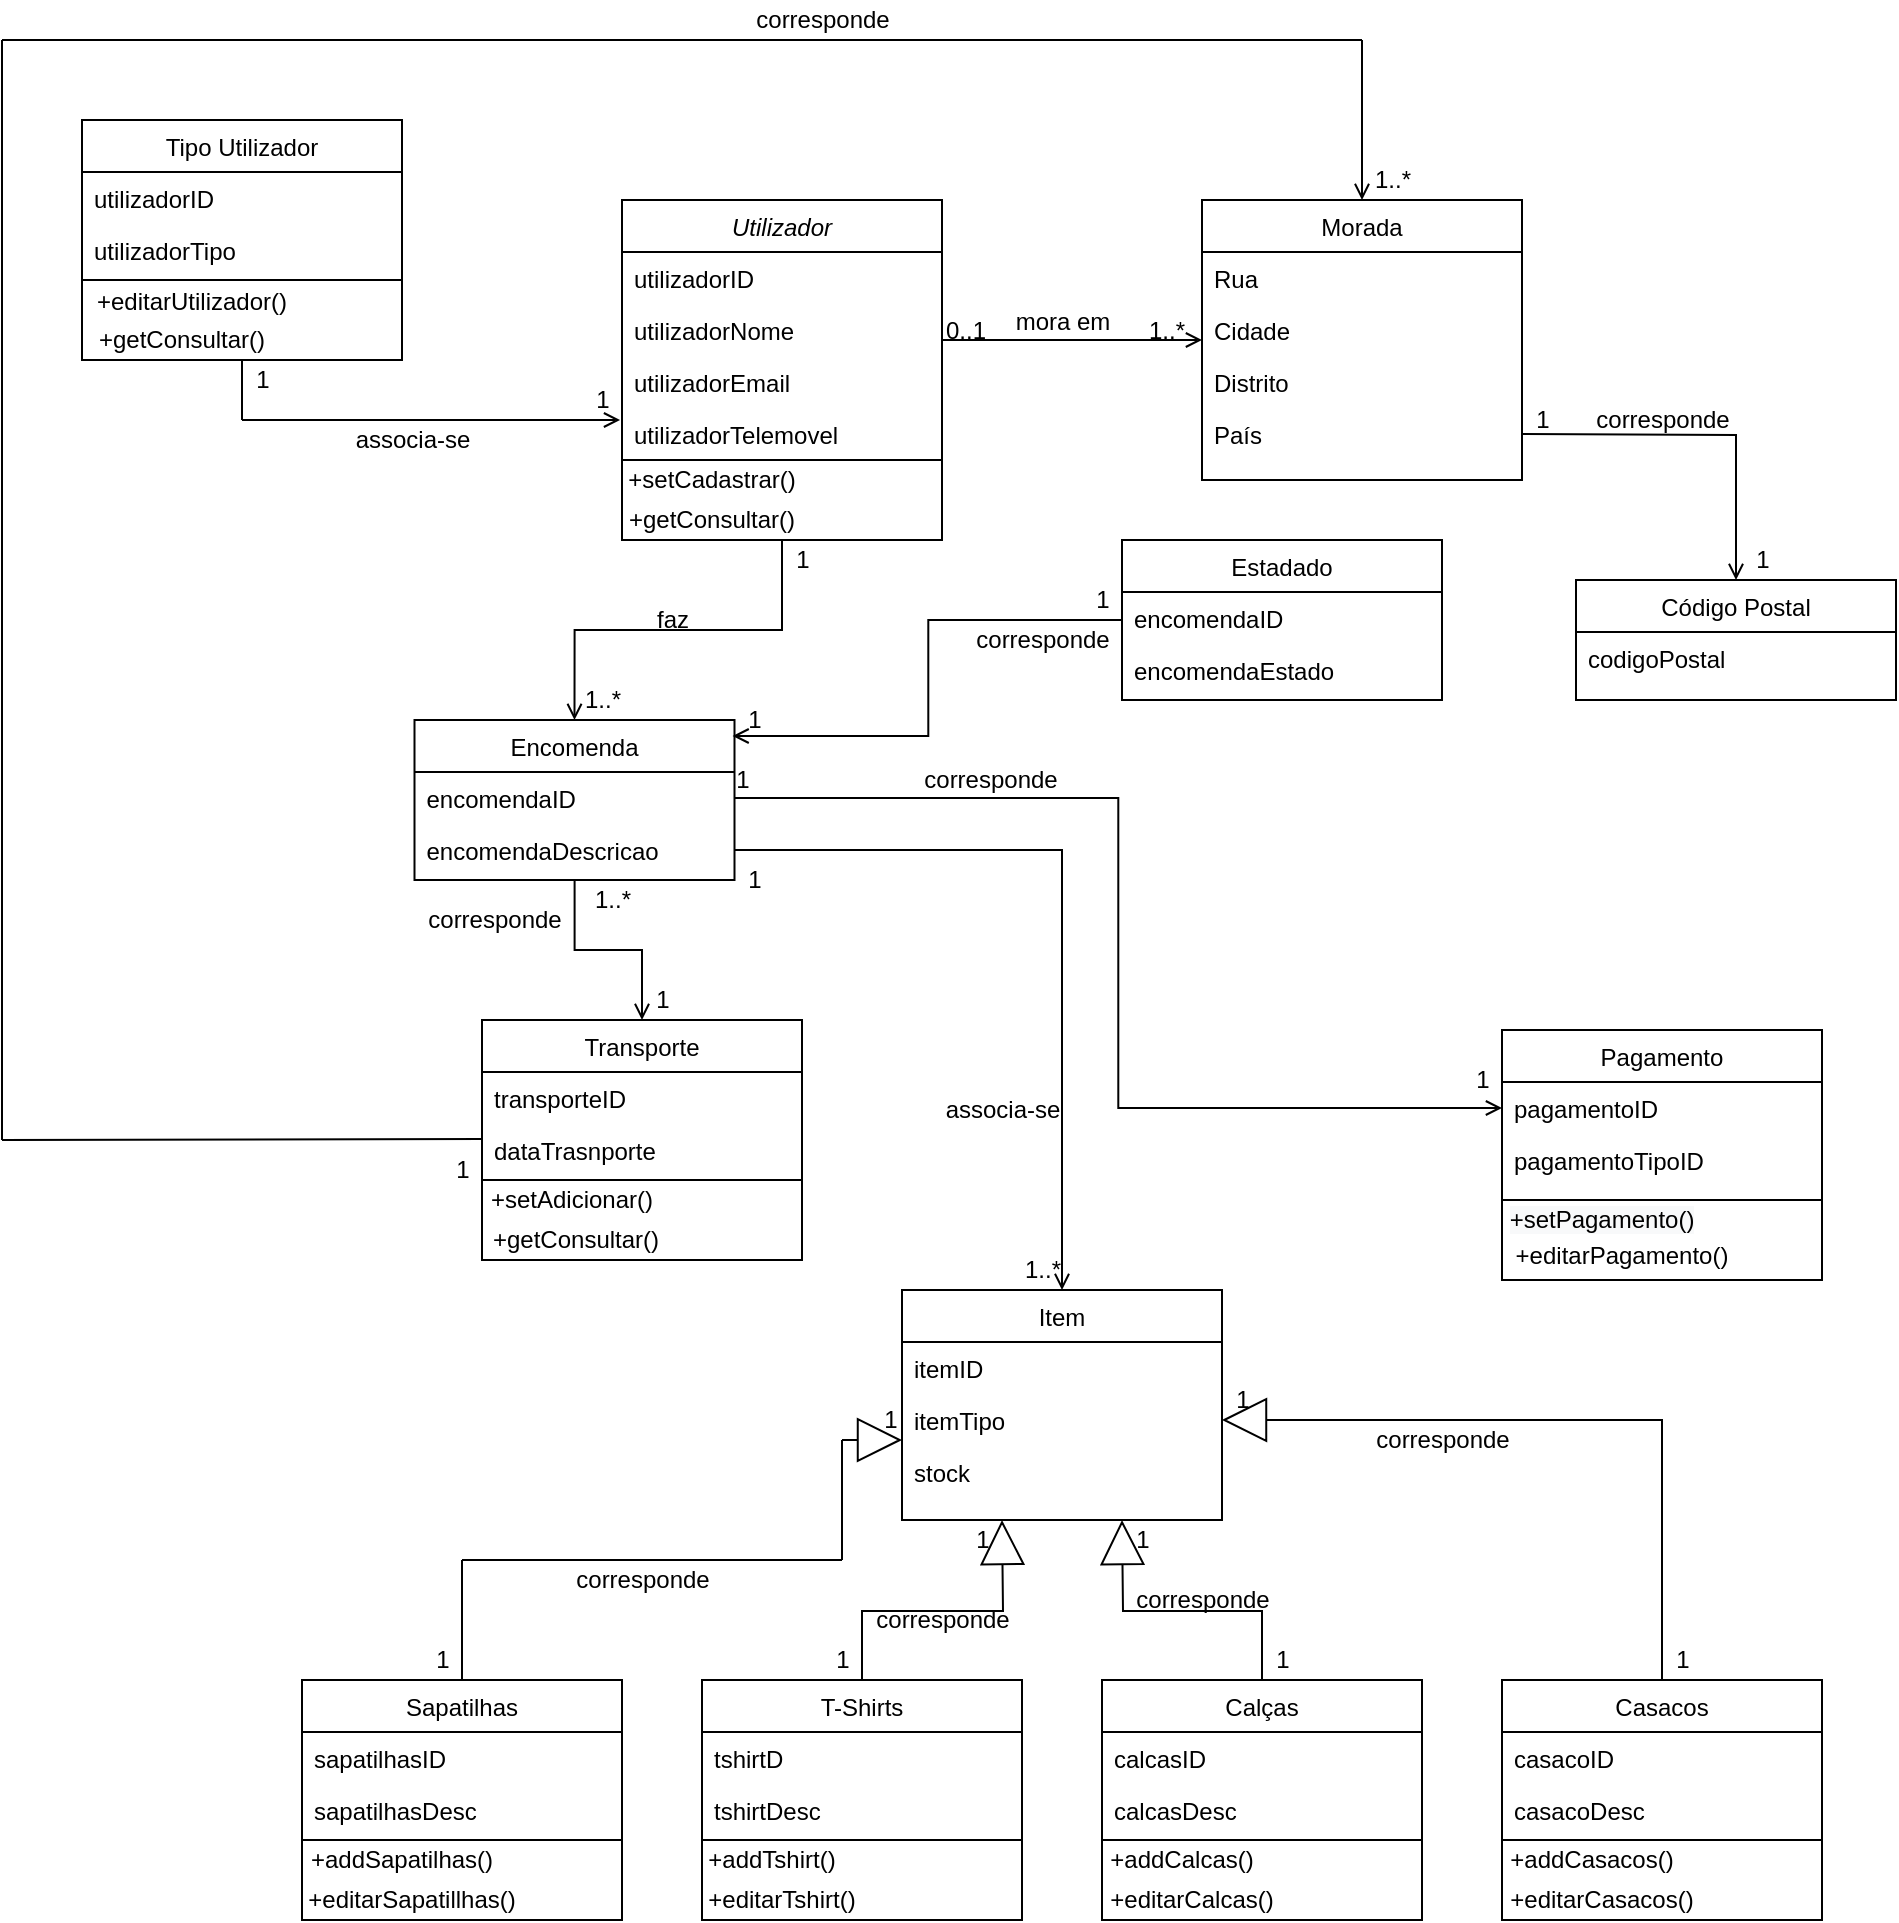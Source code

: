 <mxfile version="16.5.1" type="device"><diagram id="C5RBs43oDa-KdzZeNtuy" name="Diagrama de Classes"><mxGraphModel dx="2249" dy="857" grid="1" gridSize="10" guides="1" tooltips="1" connect="1" arrows="1" fold="1" page="1" pageScale="1" pageWidth="827" pageHeight="1169" background="#FFFFFF" math="0" shadow="0"><root><mxCell id="WIyWlLk6GJQsqaUBKTNV-0"/><mxCell id="WIyWlLk6GJQsqaUBKTNV-1" parent="WIyWlLk6GJQsqaUBKTNV-0"/><mxCell id="zkfFHV4jXpPFQw0GAbJ--0" value="Utilizador" style="swimlane;fontStyle=2;align=center;verticalAlign=top;childLayout=stackLayout;horizontal=1;startSize=26;horizontalStack=0;resizeParent=1;resizeLast=0;collapsible=1;marginBottom=0;rounded=0;shadow=0;strokeWidth=1;" parent="WIyWlLk6GJQsqaUBKTNV-1" vertex="1"><mxGeometry x="190" y="100" width="160" height="160" as="geometry"><mxRectangle x="230" y="140" width="160" height="26" as="alternateBounds"/></mxGeometry></mxCell><mxCell id="zkfFHV4jXpPFQw0GAbJ--1" value="utilizadorID" style="text;align=left;verticalAlign=top;spacingLeft=4;spacingRight=4;overflow=hidden;rotatable=0;points=[[0,0.5],[1,0.5]];portConstraint=eastwest;rounded=0;" parent="zkfFHV4jXpPFQw0GAbJ--0" vertex="1"><mxGeometry y="26" width="160" height="26" as="geometry"/></mxCell><mxCell id="zkfFHV4jXpPFQw0GAbJ--2" value="utilizadorNome" style="text;align=left;verticalAlign=top;spacingLeft=4;spacingRight=4;overflow=hidden;rotatable=0;points=[[0,0.5],[1,0.5]];portConstraint=eastwest;rounded=0;shadow=0;html=0;" parent="zkfFHV4jXpPFQw0GAbJ--0" vertex="1"><mxGeometry y="52" width="160" height="26" as="geometry"/></mxCell><mxCell id="zkfFHV4jXpPFQw0GAbJ--3" value="utilizadorEmail" style="text;align=left;verticalAlign=top;spacingLeft=4;spacingRight=4;overflow=hidden;rotatable=0;points=[[0,0.5],[1,0.5]];portConstraint=eastwest;rounded=0;shadow=0;html=0;" parent="zkfFHV4jXpPFQw0GAbJ--0" vertex="1"><mxGeometry y="78" width="160" height="26" as="geometry"/></mxCell><mxCell id="DZQXHYwMiY4qkbWcsFAT-1" value="utilizadorTelemovel&#10;" style="text;align=left;verticalAlign=top;spacingLeft=4;spacingRight=4;overflow=hidden;rotatable=0;points=[[0,0.5],[1,0.5]];portConstraint=eastwest;rounded=0;shadow=0;html=0;" parent="zkfFHV4jXpPFQw0GAbJ--0" vertex="1"><mxGeometry y="104" width="160" height="26" as="geometry"/></mxCell><mxCell id="8w2mkSV2vGNZ69Qy3Hka-55" value="Text" style="text;html=1;strokeColor=none;fillColor=none;align=center;verticalAlign=middle;whiteSpace=wrap;rounded=0;" parent="zkfFHV4jXpPFQw0GAbJ--0" vertex="1"><mxGeometry y="130" width="160" height="30" as="geometry"/></mxCell><mxCell id="nDKjNlIMFgEf4S0dtksn-11" style="edgeStyle=orthogonalEdgeStyle;rounded=0;orthogonalLoop=1;jettySize=auto;html=1;entryX=0.5;entryY=0;entryDx=0;entryDy=0;endArrow=open;endFill=0;" parent="WIyWlLk6GJQsqaUBKTNV-1" source="zkfFHV4jXpPFQw0GAbJ--6" target="DZQXHYwMiY4qkbWcsFAT-24" edge="1"><mxGeometry relative="1" as="geometry"/></mxCell><mxCell id="zkfFHV4jXpPFQw0GAbJ--6" value="Encomenda" style="swimlane;fontStyle=0;align=center;verticalAlign=top;childLayout=stackLayout;horizontal=1;startSize=26;horizontalStack=0;resizeParent=1;resizeLast=0;collapsible=1;marginBottom=0;rounded=0;shadow=0;strokeWidth=1;" parent="WIyWlLk6GJQsqaUBKTNV-1" vertex="1"><mxGeometry x="86.25" y="360" width="160" height="80" as="geometry"><mxRectangle x="130" y="380" width="160" height="26" as="alternateBounds"/></mxGeometry></mxCell><mxCell id="zkfFHV4jXpPFQw0GAbJ--7" value="encomendaID" style="text;align=left;verticalAlign=top;spacingLeft=4;spacingRight=4;overflow=hidden;rotatable=0;points=[[0,0.5],[1,0.5]];portConstraint=eastwest;rounded=0;" parent="zkfFHV4jXpPFQw0GAbJ--6" vertex="1"><mxGeometry y="26" width="160" height="26" as="geometry"/></mxCell><mxCell id="zkfFHV4jXpPFQw0GAbJ--8" value="encomendaDescricao&#10;" style="text;align=left;verticalAlign=top;spacingLeft=4;spacingRight=4;overflow=hidden;rotatable=0;points=[[0,0.5],[1,0.5]];portConstraint=eastwest;rounded=0;shadow=0;html=0;" parent="zkfFHV4jXpPFQw0GAbJ--6" vertex="1"><mxGeometry y="52" width="160" height="26" as="geometry"/></mxCell><mxCell id="zkfFHV4jXpPFQw0GAbJ--17" value="Morada" style="swimlane;fontStyle=0;align=center;verticalAlign=top;childLayout=stackLayout;horizontal=1;startSize=26;horizontalStack=0;resizeParent=1;resizeLast=0;collapsible=1;marginBottom=0;rounded=0;shadow=0;strokeWidth=1;" parent="WIyWlLk6GJQsqaUBKTNV-1" vertex="1"><mxGeometry x="480" y="100" width="160" height="140" as="geometry"><mxRectangle x="550" y="140" width="160" height="26" as="alternateBounds"/></mxGeometry></mxCell><mxCell id="zkfFHV4jXpPFQw0GAbJ--18" value="Rua" style="text;align=left;verticalAlign=top;spacingLeft=4;spacingRight=4;overflow=hidden;rotatable=0;points=[[0,0.5],[1,0.5]];portConstraint=eastwest;rounded=0;" parent="zkfFHV4jXpPFQw0GAbJ--17" vertex="1"><mxGeometry y="26" width="160" height="26" as="geometry"/></mxCell><mxCell id="zkfFHV4jXpPFQw0GAbJ--19" value="Cidade" style="text;align=left;verticalAlign=top;spacingLeft=4;spacingRight=4;overflow=hidden;rotatable=0;points=[[0,0.5],[1,0.5]];portConstraint=eastwest;rounded=0;shadow=0;html=0;" parent="zkfFHV4jXpPFQw0GAbJ--17" vertex="1"><mxGeometry y="52" width="160" height="26" as="geometry"/></mxCell><mxCell id="zkfFHV4jXpPFQw0GAbJ--20" value="Distrito" style="text;align=left;verticalAlign=top;spacingLeft=4;spacingRight=4;overflow=hidden;rotatable=0;points=[[0,0.5],[1,0.5]];portConstraint=eastwest;rounded=0;shadow=0;html=0;" parent="zkfFHV4jXpPFQw0GAbJ--17" vertex="1"><mxGeometry y="78" width="160" height="26" as="geometry"/></mxCell><mxCell id="zkfFHV4jXpPFQw0GAbJ--22" value="País" style="text;align=left;verticalAlign=top;spacingLeft=4;spacingRight=4;overflow=hidden;rotatable=0;points=[[0,0.5],[1,0.5]];portConstraint=eastwest;rounded=0;shadow=0;html=0;" parent="zkfFHV4jXpPFQw0GAbJ--17" vertex="1"><mxGeometry y="104" width="160" height="26" as="geometry"/></mxCell><mxCell id="zkfFHV4jXpPFQw0GAbJ--26" value="" style="endArrow=open;shadow=0;strokeWidth=1;rounded=0;endFill=0;edgeStyle=elbowEdgeStyle;elbow=vertical;" parent="WIyWlLk6GJQsqaUBKTNV-1" source="zkfFHV4jXpPFQw0GAbJ--0" target="zkfFHV4jXpPFQw0GAbJ--17" edge="1"><mxGeometry x="0.5" y="41" relative="1" as="geometry"><mxPoint x="380" y="192" as="sourcePoint"/><mxPoint x="540" y="192" as="targetPoint"/><mxPoint x="-40" y="32" as="offset"/></mxGeometry></mxCell><mxCell id="zkfFHV4jXpPFQw0GAbJ--27" value="0..1" style="resizable=0;align=left;verticalAlign=bottom;labelBackgroundColor=none;fontSize=12;rounded=0;" parent="zkfFHV4jXpPFQw0GAbJ--26" connectable="0" vertex="1"><mxGeometry x="-1" relative="1" as="geometry"><mxPoint y="4" as="offset"/></mxGeometry></mxCell><mxCell id="zkfFHV4jXpPFQw0GAbJ--28" value="1..*" style="resizable=0;align=right;verticalAlign=bottom;labelBackgroundColor=none;fontSize=12;rounded=0;" parent="zkfFHV4jXpPFQw0GAbJ--26" connectable="0" vertex="1"><mxGeometry x="1" relative="1" as="geometry"><mxPoint x="-7" y="4" as="offset"/></mxGeometry></mxCell><mxCell id="zkfFHV4jXpPFQw0GAbJ--29" value="mora em" style="text;html=1;resizable=0;points=[];;align=center;verticalAlign=middle;labelBackgroundColor=none;rounded=0;shadow=0;strokeWidth=1;fontSize=12;" parent="zkfFHV4jXpPFQw0GAbJ--26" vertex="1" connectable="0"><mxGeometry x="0.5" y="49" relative="1" as="geometry"><mxPoint x="-38" y="40" as="offset"/></mxGeometry></mxCell><mxCell id="DZQXHYwMiY4qkbWcsFAT-7" value="Pagamento" style="swimlane;fontStyle=0;align=center;verticalAlign=top;childLayout=stackLayout;horizontal=1;startSize=26;horizontalStack=0;resizeParent=1;resizeLast=0;collapsible=1;marginBottom=0;rounded=0;shadow=0;strokeWidth=1;" parent="WIyWlLk6GJQsqaUBKTNV-1" vertex="1"><mxGeometry x="630" y="515" width="160" height="85" as="geometry"><mxRectangle x="130" y="380" width="160" height="26" as="alternateBounds"/></mxGeometry></mxCell><mxCell id="DZQXHYwMiY4qkbWcsFAT-8" value="pagamentoID" style="text;align=left;verticalAlign=top;spacingLeft=4;spacingRight=4;overflow=hidden;rotatable=0;points=[[0,0.5],[1,0.5]];portConstraint=eastwest;rounded=0;" parent="DZQXHYwMiY4qkbWcsFAT-7" vertex="1"><mxGeometry y="26" width="160" height="26" as="geometry"/></mxCell><mxCell id="DZQXHYwMiY4qkbWcsFAT-9" value="pagamentoTipoID" style="text;align=left;verticalAlign=top;spacingLeft=4;spacingRight=4;overflow=hidden;rotatable=0;points=[[0,0.5],[1,0.5]];portConstraint=eastwest;rounded=0;shadow=0;html=0;" parent="DZQXHYwMiY4qkbWcsFAT-7" vertex="1"><mxGeometry y="52" width="160" height="26" as="geometry"/></mxCell><mxCell id="DZQXHYwMiY4qkbWcsFAT-11" style="edgeStyle=orthogonalEdgeStyle;rounded=0;orthogonalLoop=1;jettySize=auto;html=1;endArrow=open;endFill=0;" parent="WIyWlLk6GJQsqaUBKTNV-1" source="zkfFHV4jXpPFQw0GAbJ--7" target="DZQXHYwMiY4qkbWcsFAT-8" edge="1"><mxGeometry relative="1" as="geometry"/></mxCell><mxCell id="DZQXHYwMiY4qkbWcsFAT-14" value="1&lt;br&gt;" style="text;html=1;align=center;verticalAlign=middle;resizable=0;points=[];autosize=1;strokeColor=none;fillColor=none;rounded=0;" parent="WIyWlLk6GJQsqaUBKTNV-1" vertex="1"><mxGeometry x="610" y="530" width="20" height="20" as="geometry"/></mxCell><mxCell id="DZQXHYwMiY4qkbWcsFAT-15" value="1" style="text;html=1;align=center;verticalAlign=middle;resizable=0;points=[];autosize=1;strokeColor=none;fillColor=none;rounded=0;" parent="WIyWlLk6GJQsqaUBKTNV-1" vertex="1"><mxGeometry x="240" y="380" width="20" height="20" as="geometry"/></mxCell><mxCell id="DZQXHYwMiY4qkbWcsFAT-24" value="Transporte" style="swimlane;fontStyle=0;align=center;verticalAlign=top;childLayout=stackLayout;horizontal=1;startSize=26;horizontalStack=0;resizeParent=1;resizeLast=0;collapsible=1;marginBottom=0;rounded=0;shadow=0;strokeWidth=1;" parent="WIyWlLk6GJQsqaUBKTNV-1" vertex="1"><mxGeometry x="120" y="510" width="160" height="80" as="geometry"><mxRectangle x="550" y="140" width="160" height="26" as="alternateBounds"/></mxGeometry></mxCell><mxCell id="DZQXHYwMiY4qkbWcsFAT-25" value="transporteID" style="text;align=left;verticalAlign=top;spacingLeft=4;spacingRight=4;overflow=hidden;rotatable=0;points=[[0,0.5],[1,0.5]];portConstraint=eastwest;rounded=0;" parent="DZQXHYwMiY4qkbWcsFAT-24" vertex="1"><mxGeometry y="26" width="160" height="26" as="geometry"/></mxCell><mxCell id="DZQXHYwMiY4qkbWcsFAT-26" value="dataTrasnporte" style="text;align=left;verticalAlign=top;spacingLeft=4;spacingRight=4;overflow=hidden;rotatable=0;points=[[0,0.5],[1,0.5]];portConstraint=eastwest;rounded=0;shadow=0;html=0;" parent="DZQXHYwMiY4qkbWcsFAT-24" vertex="1"><mxGeometry y="52" width="160" height="26" as="geometry"/></mxCell><mxCell id="DZQXHYwMiY4qkbWcsFAT-35" value="corresponde" style="text;html=1;align=center;verticalAlign=middle;resizable=0;points=[];autosize=1;strokeColor=none;fillColor=none;rounded=0;" parent="WIyWlLk6GJQsqaUBKTNV-1" vertex="1"><mxGeometry x="86.25" y="450" width="80" height="20" as="geometry"/></mxCell><mxCell id="DZQXHYwMiY4qkbWcsFAT-36" value="1" style="text;html=1;align=center;verticalAlign=middle;resizable=0;points=[];autosize=1;strokeColor=none;fillColor=none;rounded=0;" parent="WIyWlLk6GJQsqaUBKTNV-1" vertex="1"><mxGeometry x="200" y="490" width="20" height="20" as="geometry"/></mxCell><mxCell id="DZQXHYwMiY4qkbWcsFAT-37" value="1..*" style="text;html=1;align=center;verticalAlign=middle;resizable=0;points=[];autosize=1;strokeColor=none;fillColor=none;rounded=0;" parent="WIyWlLk6GJQsqaUBKTNV-1" vertex="1"><mxGeometry x="170" y="440" width="30" height="20" as="geometry"/></mxCell><mxCell id="gXHsmhqwEmpMgFztixFF-0" value="Código Postal" style="swimlane;fontStyle=0;align=center;verticalAlign=top;childLayout=stackLayout;horizontal=1;startSize=26;horizontalStack=0;resizeParent=1;resizeLast=0;collapsible=1;marginBottom=0;rounded=0;shadow=0;strokeWidth=1;" parent="WIyWlLk6GJQsqaUBKTNV-1" vertex="1"><mxGeometry x="667" y="290" width="160" height="60" as="geometry"><mxRectangle x="550" y="140" width="160" height="26" as="alternateBounds"/></mxGeometry></mxCell><mxCell id="gXHsmhqwEmpMgFztixFF-1" value="codigoPostal" style="text;align=left;verticalAlign=top;spacingLeft=4;spacingRight=4;overflow=hidden;rotatable=0;points=[[0,0.5],[1,0.5]];portConstraint=eastwest;rounded=0;" parent="gXHsmhqwEmpMgFztixFF-0" vertex="1"><mxGeometry y="26" width="160" height="26" as="geometry"/></mxCell><mxCell id="gXHsmhqwEmpMgFztixFF-6" style="edgeStyle=orthogonalEdgeStyle;rounded=0;orthogonalLoop=1;jettySize=auto;html=1;entryX=0.5;entryY=0;entryDx=0;entryDy=0;endArrow=open;endFill=0;" parent="WIyWlLk6GJQsqaUBKTNV-1" target="gXHsmhqwEmpMgFztixFF-0" edge="1"><mxGeometry relative="1" as="geometry"><mxPoint x="640" y="217" as="sourcePoint"/></mxGeometry></mxCell><mxCell id="gXHsmhqwEmpMgFztixFF-7" value="1" style="text;html=1;align=center;verticalAlign=middle;resizable=0;points=[];autosize=1;strokeColor=none;fillColor=none;rounded=0;" parent="WIyWlLk6GJQsqaUBKTNV-1" vertex="1"><mxGeometry x="640" y="200" width="20" height="20" as="geometry"/></mxCell><mxCell id="gXHsmhqwEmpMgFztixFF-8" value="1" style="text;html=1;align=center;verticalAlign=middle;resizable=0;points=[];autosize=1;strokeColor=none;fillColor=none;rounded=0;" parent="WIyWlLk6GJQsqaUBKTNV-1" vertex="1"><mxGeometry x="750" y="270" width="20" height="20" as="geometry"/></mxCell><mxCell id="gXHsmhqwEmpMgFztixFF-9" value="corresponde" style="text;html=1;align=center;verticalAlign=middle;resizable=0;points=[];autosize=1;strokeColor=none;fillColor=none;rounded=0;" parent="WIyWlLk6GJQsqaUBKTNV-1" vertex="1"><mxGeometry x="670" y="200" width="80" height="20" as="geometry"/></mxCell><mxCell id="8w2mkSV2vGNZ69Qy3Hka-0" value="corresponde" style="text;html=1;align=center;verticalAlign=middle;resizable=0;points=[];autosize=1;strokeColor=none;fillColor=none;" parent="WIyWlLk6GJQsqaUBKTNV-1" vertex="1"><mxGeometry x="334" y="380" width="80" height="20" as="geometry"/></mxCell><mxCell id="8w2mkSV2vGNZ69Qy3Hka-2" value="" style="endArrow=none;html=1;rounded=0;" parent="WIyWlLk6GJQsqaUBKTNV-1" edge="1"><mxGeometry width="50" height="50" relative="1" as="geometry"><mxPoint x="560" y="70" as="sourcePoint"/><mxPoint x="560" y="20" as="targetPoint"/></mxGeometry></mxCell><mxCell id="8w2mkSV2vGNZ69Qy3Hka-3" value="" style="endArrow=none;html=1;rounded=0;" parent="WIyWlLk6GJQsqaUBKTNV-1" edge="1"><mxGeometry width="50" height="50" relative="1" as="geometry"><mxPoint x="-120" y="20" as="sourcePoint"/><mxPoint x="560" y="20" as="targetPoint"/></mxGeometry></mxCell><mxCell id="8w2mkSV2vGNZ69Qy3Hka-4" value="" style="endArrow=none;html=1;rounded=0;" parent="WIyWlLk6GJQsqaUBKTNV-1" edge="1"><mxGeometry width="50" height="50" relative="1" as="geometry"><mxPoint x="-120" y="570" as="sourcePoint"/><mxPoint x="-120" y="20" as="targetPoint"/></mxGeometry></mxCell><mxCell id="8w2mkSV2vGNZ69Qy3Hka-8" value="1" style="text;html=1;align=center;verticalAlign=middle;resizable=0;points=[];autosize=1;strokeColor=none;fillColor=none;" parent="WIyWlLk6GJQsqaUBKTNV-1" vertex="1"><mxGeometry x="100" y="575" width="20" height="20" as="geometry"/></mxCell><mxCell id="8w2mkSV2vGNZ69Qy3Hka-9" value="1..*" style="text;html=1;align=center;verticalAlign=middle;resizable=0;points=[];autosize=1;strokeColor=none;fillColor=none;" parent="WIyWlLk6GJQsqaUBKTNV-1" vertex="1"><mxGeometry x="560" y="80" width="30" height="20" as="geometry"/></mxCell><mxCell id="8w2mkSV2vGNZ69Qy3Hka-10" value="corresponde" style="text;html=1;align=center;verticalAlign=middle;resizable=0;points=[];autosize=1;strokeColor=none;fillColor=none;" parent="WIyWlLk6GJQsqaUBKTNV-1" vertex="1"><mxGeometry x="250" width="80" height="20" as="geometry"/></mxCell><mxCell id="8w2mkSV2vGNZ69Qy3Hka-11" value="Item" style="swimlane;fontStyle=0;align=center;verticalAlign=top;childLayout=stackLayout;horizontal=1;startSize=26;horizontalStack=0;resizeParent=1;resizeLast=0;collapsible=1;marginBottom=0;rounded=0;shadow=0;strokeWidth=1;" parent="WIyWlLk6GJQsqaUBKTNV-1" vertex="1"><mxGeometry x="330" y="645" width="160" height="115" as="geometry"><mxRectangle x="130" y="380" width="160" height="26" as="alternateBounds"/></mxGeometry></mxCell><mxCell id="8w2mkSV2vGNZ69Qy3Hka-12" value="itemID" style="text;align=left;verticalAlign=top;spacingLeft=4;spacingRight=4;overflow=hidden;rotatable=0;points=[[0,0.5],[1,0.5]];portConstraint=eastwest;rounded=0;" parent="8w2mkSV2vGNZ69Qy3Hka-11" vertex="1"><mxGeometry y="26" width="160" height="26" as="geometry"/></mxCell><mxCell id="8w2mkSV2vGNZ69Qy3Hka-13" value="itemTipo&#10;" style="text;align=left;verticalAlign=top;spacingLeft=4;spacingRight=4;overflow=hidden;rotatable=0;points=[[0,0.5],[1,0.5]];portConstraint=eastwest;rounded=0;shadow=0;html=0;" parent="8w2mkSV2vGNZ69Qy3Hka-11" vertex="1"><mxGeometry y="52" width="160" height="26" as="geometry"/></mxCell><mxCell id="aXJGdGSEpzdnbKkykg3j-31" value="stock" style="text;align=left;verticalAlign=top;spacingLeft=4;spacingRight=4;overflow=hidden;rotatable=0;points=[[0,0.5],[1,0.5]];portConstraint=eastwest;rounded=0;shadow=0;html=0;" vertex="1" parent="8w2mkSV2vGNZ69Qy3Hka-11"><mxGeometry y="78" width="160" height="26" as="geometry"/></mxCell><mxCell id="8w2mkSV2vGNZ69Qy3Hka-14" style="edgeStyle=orthogonalEdgeStyle;rounded=0;orthogonalLoop=1;jettySize=auto;html=1;endArrow=open;endFill=0;" parent="WIyWlLk6GJQsqaUBKTNV-1" source="zkfFHV4jXpPFQw0GAbJ--8" target="8w2mkSV2vGNZ69Qy3Hka-11" edge="1"><mxGeometry relative="1" as="geometry"/></mxCell><mxCell id="8w2mkSV2vGNZ69Qy3Hka-15" value="associa-se" style="text;html=1;align=center;verticalAlign=middle;resizable=0;points=[];autosize=1;strokeColor=none;fillColor=none;" parent="WIyWlLk6GJQsqaUBKTNV-1" vertex="1"><mxGeometry x="345" y="545" width="70" height="20" as="geometry"/></mxCell><mxCell id="8w2mkSV2vGNZ69Qy3Hka-16" value="1" style="text;html=1;align=center;verticalAlign=middle;resizable=0;points=[];autosize=1;strokeColor=none;fillColor=none;" parent="WIyWlLk6GJQsqaUBKTNV-1" vertex="1"><mxGeometry x="246.25" y="430" width="20" height="20" as="geometry"/></mxCell><mxCell id="8w2mkSV2vGNZ69Qy3Hka-17" value="1..*" style="text;html=1;align=center;verticalAlign=middle;resizable=0;points=[];autosize=1;strokeColor=none;fillColor=none;" parent="WIyWlLk6GJQsqaUBKTNV-1" vertex="1"><mxGeometry x="385" y="625" width="30" height="20" as="geometry"/></mxCell><mxCell id="8w2mkSV2vGNZ69Qy3Hka-18" value="Sapatilhas" style="swimlane;fontStyle=0;align=center;verticalAlign=top;childLayout=stackLayout;horizontal=1;startSize=26;horizontalStack=0;resizeParent=1;resizeLast=0;collapsible=1;marginBottom=0;rounded=0;shadow=0;strokeWidth=1;" parent="WIyWlLk6GJQsqaUBKTNV-1" vertex="1"><mxGeometry x="30" y="840" width="160" height="80" as="geometry"><mxRectangle x="130" y="380" width="160" height="26" as="alternateBounds"/></mxGeometry></mxCell><mxCell id="8w2mkSV2vGNZ69Qy3Hka-19" value="sapatilhasID" style="text;align=left;verticalAlign=top;spacingLeft=4;spacingRight=4;overflow=hidden;rotatable=0;points=[[0,0.5],[1,0.5]];portConstraint=eastwest;rounded=0;" parent="8w2mkSV2vGNZ69Qy3Hka-18" vertex="1"><mxGeometry y="26" width="160" height="26" as="geometry"/></mxCell><mxCell id="8w2mkSV2vGNZ69Qy3Hka-20" value="sapatilhasDesc" style="text;align=left;verticalAlign=top;spacingLeft=4;spacingRight=4;overflow=hidden;rotatable=0;points=[[0,0.5],[1,0.5]];portConstraint=eastwest;rounded=0;shadow=0;html=0;" parent="8w2mkSV2vGNZ69Qy3Hka-18" vertex="1"><mxGeometry y="52" width="160" height="26" as="geometry"/></mxCell><mxCell id="aXJGdGSEpzdnbKkykg3j-33" style="edgeStyle=orthogonalEdgeStyle;rounded=0;orthogonalLoop=1;jettySize=auto;html=1;endArrow=block;endFill=0;endSize=20;" edge="1" parent="WIyWlLk6GJQsqaUBKTNV-1" source="8w2mkSV2vGNZ69Qy3Hka-21"><mxGeometry relative="1" as="geometry"><mxPoint x="380" y="760" as="targetPoint"/></mxGeometry></mxCell><mxCell id="8w2mkSV2vGNZ69Qy3Hka-21" value="T-Shirts" style="swimlane;fontStyle=0;align=center;verticalAlign=top;childLayout=stackLayout;horizontal=1;startSize=26;horizontalStack=0;resizeParent=1;resizeLast=0;collapsible=1;marginBottom=0;rounded=0;shadow=0;strokeWidth=1;" parent="WIyWlLk6GJQsqaUBKTNV-1" vertex="1"><mxGeometry x="230" y="840" width="160" height="80" as="geometry"><mxRectangle x="130" y="380" width="160" height="26" as="alternateBounds"/></mxGeometry></mxCell><mxCell id="8w2mkSV2vGNZ69Qy3Hka-22" value="tshirtD" style="text;align=left;verticalAlign=top;spacingLeft=4;spacingRight=4;overflow=hidden;rotatable=0;points=[[0,0.5],[1,0.5]];portConstraint=eastwest;rounded=0;" parent="8w2mkSV2vGNZ69Qy3Hka-21" vertex="1"><mxGeometry y="26" width="160" height="26" as="geometry"/></mxCell><mxCell id="8w2mkSV2vGNZ69Qy3Hka-23" value="tshirtDesc" style="text;align=left;verticalAlign=top;spacingLeft=4;spacingRight=4;overflow=hidden;rotatable=0;points=[[0,0.5],[1,0.5]];portConstraint=eastwest;rounded=0;shadow=0;html=0;" parent="8w2mkSV2vGNZ69Qy3Hka-21" vertex="1"><mxGeometry y="52" width="160" height="26" as="geometry"/></mxCell><mxCell id="aXJGdGSEpzdnbKkykg3j-34" style="edgeStyle=orthogonalEdgeStyle;rounded=0;orthogonalLoop=1;jettySize=auto;html=1;endArrow=block;endFill=0;endSize=20;" edge="1" parent="WIyWlLk6GJQsqaUBKTNV-1" source="8w2mkSV2vGNZ69Qy3Hka-24"><mxGeometry relative="1" as="geometry"><mxPoint x="440" y="760" as="targetPoint"/></mxGeometry></mxCell><mxCell id="8w2mkSV2vGNZ69Qy3Hka-24" value="Calças" style="swimlane;fontStyle=0;align=center;verticalAlign=top;childLayout=stackLayout;horizontal=1;startSize=26;horizontalStack=0;resizeParent=1;resizeLast=0;collapsible=1;marginBottom=0;rounded=0;shadow=0;strokeWidth=1;" parent="WIyWlLk6GJQsqaUBKTNV-1" vertex="1"><mxGeometry x="430" y="840" width="160" height="80" as="geometry"><mxRectangle x="130" y="380" width="160" height="26" as="alternateBounds"/></mxGeometry></mxCell><mxCell id="8w2mkSV2vGNZ69Qy3Hka-25" value="calcasID" style="text;align=left;verticalAlign=top;spacingLeft=4;spacingRight=4;overflow=hidden;rotatable=0;points=[[0,0.5],[1,0.5]];portConstraint=eastwest;rounded=0;" parent="8w2mkSV2vGNZ69Qy3Hka-24" vertex="1"><mxGeometry y="26" width="160" height="26" as="geometry"/></mxCell><mxCell id="8w2mkSV2vGNZ69Qy3Hka-26" value="calcasDesc" style="text;align=left;verticalAlign=top;spacingLeft=4;spacingRight=4;overflow=hidden;rotatable=0;points=[[0,0.5],[1,0.5]];portConstraint=eastwest;rounded=0;shadow=0;html=0;" parent="8w2mkSV2vGNZ69Qy3Hka-24" vertex="1"><mxGeometry y="52" width="160" height="26" as="geometry"/></mxCell><mxCell id="aXJGdGSEpzdnbKkykg3j-35" style="edgeStyle=orthogonalEdgeStyle;rounded=0;orthogonalLoop=1;jettySize=auto;html=1;endArrow=block;endFill=0;endSize=20;" edge="1" parent="WIyWlLk6GJQsqaUBKTNV-1" source="8w2mkSV2vGNZ69Qy3Hka-28" target="8w2mkSV2vGNZ69Qy3Hka-13"><mxGeometry relative="1" as="geometry"/></mxCell><mxCell id="8w2mkSV2vGNZ69Qy3Hka-28" value="Casacos" style="swimlane;fontStyle=0;align=center;verticalAlign=top;childLayout=stackLayout;horizontal=1;startSize=26;horizontalStack=0;resizeParent=1;resizeLast=0;collapsible=1;marginBottom=0;rounded=0;shadow=0;strokeWidth=1;" parent="WIyWlLk6GJQsqaUBKTNV-1" vertex="1"><mxGeometry x="630" y="840" width="160" height="80" as="geometry"><mxRectangle x="130" y="380" width="160" height="26" as="alternateBounds"/></mxGeometry></mxCell><mxCell id="8w2mkSV2vGNZ69Qy3Hka-29" value="casacoID" style="text;align=left;verticalAlign=top;spacingLeft=4;spacingRight=4;overflow=hidden;rotatable=0;points=[[0,0.5],[1,0.5]];portConstraint=eastwest;rounded=0;" parent="8w2mkSV2vGNZ69Qy3Hka-28" vertex="1"><mxGeometry y="26" width="160" height="26" as="geometry"/></mxCell><mxCell id="8w2mkSV2vGNZ69Qy3Hka-30" value="casacoDesc" style="text;align=left;verticalAlign=top;spacingLeft=4;spacingRight=4;overflow=hidden;rotatable=0;points=[[0,0.5],[1,0.5]];portConstraint=eastwest;rounded=0;shadow=0;html=0;" parent="8w2mkSV2vGNZ69Qy3Hka-28" vertex="1"><mxGeometry y="52" width="160" height="26" as="geometry"/></mxCell><mxCell id="8w2mkSV2vGNZ69Qy3Hka-37" value="" style="endArrow=none;html=1;rounded=0;exitX=0.5;exitY=0;exitDx=0;exitDy=0;" parent="WIyWlLk6GJQsqaUBKTNV-1" source="8w2mkSV2vGNZ69Qy3Hka-18" edge="1"><mxGeometry width="50" height="50" relative="1" as="geometry"><mxPoint x="90" y="830" as="sourcePoint"/><mxPoint x="110" y="780" as="targetPoint"/></mxGeometry></mxCell><mxCell id="8w2mkSV2vGNZ69Qy3Hka-38" value="" style="endArrow=none;html=1;rounded=0;" parent="WIyWlLk6GJQsqaUBKTNV-1" edge="1"><mxGeometry width="50" height="50" relative="1" as="geometry"><mxPoint x="110" y="780" as="sourcePoint"/><mxPoint x="300" y="780" as="targetPoint"/></mxGeometry></mxCell><mxCell id="8w2mkSV2vGNZ69Qy3Hka-39" value="" style="endArrow=none;html=1;rounded=0;" parent="WIyWlLk6GJQsqaUBKTNV-1" edge="1"><mxGeometry width="50" height="50" relative="1" as="geometry"><mxPoint x="300" y="780" as="sourcePoint"/><mxPoint x="300" y="720" as="targetPoint"/></mxGeometry></mxCell><mxCell id="8w2mkSV2vGNZ69Qy3Hka-41" value="corresponde" style="text;html=1;align=center;verticalAlign=middle;resizable=0;points=[];autosize=1;strokeColor=none;fillColor=none;" parent="WIyWlLk6GJQsqaUBKTNV-1" vertex="1"><mxGeometry x="160" y="780" width="80" height="20" as="geometry"/></mxCell><mxCell id="8w2mkSV2vGNZ69Qy3Hka-43" value="corresponde" style="text;html=1;align=center;verticalAlign=middle;resizable=0;points=[];autosize=1;strokeColor=none;fillColor=none;" parent="WIyWlLk6GJQsqaUBKTNV-1" vertex="1"><mxGeometry x="310" y="800" width="80" height="20" as="geometry"/></mxCell><mxCell id="8w2mkSV2vGNZ69Qy3Hka-44" value="corresponde" style="text;html=1;align=center;verticalAlign=middle;resizable=0;points=[];autosize=1;strokeColor=none;fillColor=none;" parent="WIyWlLk6GJQsqaUBKTNV-1" vertex="1"><mxGeometry x="440" y="790" width="80" height="20" as="geometry"/></mxCell><mxCell id="8w2mkSV2vGNZ69Qy3Hka-45" value="corresponde" style="text;html=1;align=center;verticalAlign=middle;resizable=0;points=[];autosize=1;strokeColor=none;fillColor=none;" parent="WIyWlLk6GJQsqaUBKTNV-1" vertex="1"><mxGeometry x="560" y="710" width="80" height="20" as="geometry"/></mxCell><mxCell id="8w2mkSV2vGNZ69Qy3Hka-46" value="1" style="text;html=1;align=center;verticalAlign=middle;resizable=0;points=[];autosize=1;strokeColor=none;fillColor=none;" parent="WIyWlLk6GJQsqaUBKTNV-1" vertex="1"><mxGeometry x="490" y="690" width="20" height="20" as="geometry"/></mxCell><mxCell id="8w2mkSV2vGNZ69Qy3Hka-49" value="1" style="text;html=1;align=center;verticalAlign=middle;resizable=0;points=[];autosize=1;strokeColor=none;fillColor=none;" parent="WIyWlLk6GJQsqaUBKTNV-1" vertex="1"><mxGeometry x="710" y="820" width="20" height="20" as="geometry"/></mxCell><mxCell id="8w2mkSV2vGNZ69Qy3Hka-50" value="1" style="text;html=1;align=center;verticalAlign=middle;resizable=0;points=[];autosize=1;strokeColor=none;fillColor=none;" parent="WIyWlLk6GJQsqaUBKTNV-1" vertex="1"><mxGeometry x="510" y="820" width="20" height="20" as="geometry"/></mxCell><mxCell id="8w2mkSV2vGNZ69Qy3Hka-52" value="1" style="text;html=1;align=center;verticalAlign=middle;resizable=0;points=[];autosize=1;strokeColor=none;fillColor=none;" parent="WIyWlLk6GJQsqaUBKTNV-1" vertex="1"><mxGeometry x="90" y="820" width="20" height="20" as="geometry"/></mxCell><mxCell id="8w2mkSV2vGNZ69Qy3Hka-59" style="edgeStyle=orthogonalEdgeStyle;rounded=0;orthogonalLoop=1;jettySize=auto;html=1;entryX=0.5;entryY=0;entryDx=0;entryDy=0;endArrow=open;endFill=0;" parent="WIyWlLk6GJQsqaUBKTNV-1" source="8w2mkSV2vGNZ69Qy3Hka-54" target="zkfFHV4jXpPFQw0GAbJ--6" edge="1"><mxGeometry relative="1" as="geometry"/></mxCell><mxCell id="8w2mkSV2vGNZ69Qy3Hka-54" value="" style="rounded=0;whiteSpace=wrap;html=1;" parent="WIyWlLk6GJQsqaUBKTNV-1" vertex="1"><mxGeometry x="190" y="230" width="160" height="40" as="geometry"/></mxCell><mxCell id="8w2mkSV2vGNZ69Qy3Hka-56" value="+setCadastrar()" style="text;html=1;strokeColor=none;fillColor=none;align=center;verticalAlign=middle;whiteSpace=wrap;rounded=0;" parent="WIyWlLk6GJQsqaUBKTNV-1" vertex="1"><mxGeometry x="210" y="230" width="50" height="20" as="geometry"/></mxCell><mxCell id="8w2mkSV2vGNZ69Qy3Hka-57" value="+getConsultar()" style="text;html=1;strokeColor=none;fillColor=none;align=center;verticalAlign=middle;whiteSpace=wrap;rounded=0;" parent="WIyWlLk6GJQsqaUBKTNV-1" vertex="1"><mxGeometry x="210" y="250" width="50" height="20" as="geometry"/></mxCell><mxCell id="8w2mkSV2vGNZ69Qy3Hka-60" value="faz" style="text;html=1;align=center;verticalAlign=middle;resizable=0;points=[];autosize=1;strokeColor=none;fillColor=none;" parent="WIyWlLk6GJQsqaUBKTNV-1" vertex="1"><mxGeometry x="200" y="300" width="30" height="20" as="geometry"/></mxCell><mxCell id="8w2mkSV2vGNZ69Qy3Hka-61" value="1" style="text;html=1;align=center;verticalAlign=middle;resizable=0;points=[];autosize=1;strokeColor=none;fillColor=none;" parent="WIyWlLk6GJQsqaUBKTNV-1" vertex="1"><mxGeometry x="270" y="270" width="20" height="20" as="geometry"/></mxCell><mxCell id="8w2mkSV2vGNZ69Qy3Hka-62" value="1..*" style="text;html=1;align=center;verticalAlign=middle;resizable=0;points=[];autosize=1;strokeColor=none;fillColor=none;" parent="WIyWlLk6GJQsqaUBKTNV-1" vertex="1"><mxGeometry x="165" y="340" width="30" height="20" as="geometry"/></mxCell><mxCell id="8w2mkSV2vGNZ69Qy3Hka-74" value="" style="rounded=0;whiteSpace=wrap;html=1;" parent="WIyWlLk6GJQsqaUBKTNV-1" vertex="1"><mxGeometry x="30" y="920" width="160" height="40" as="geometry"/></mxCell><mxCell id="8w2mkSV2vGNZ69Qy3Hka-75" value="" style="rounded=0;whiteSpace=wrap;html=1;" parent="WIyWlLk6GJQsqaUBKTNV-1" vertex="1"><mxGeometry x="230" y="920" width="160" height="40" as="geometry"/></mxCell><mxCell id="8w2mkSV2vGNZ69Qy3Hka-76" value="" style="rounded=0;whiteSpace=wrap;html=1;" parent="WIyWlLk6GJQsqaUBKTNV-1" vertex="1"><mxGeometry x="430" y="920" width="160" height="40" as="geometry"/></mxCell><mxCell id="8w2mkSV2vGNZ69Qy3Hka-77" value="" style="rounded=0;whiteSpace=wrap;html=1;" parent="WIyWlLk6GJQsqaUBKTNV-1" vertex="1"><mxGeometry x="630" y="920" width="160" height="40" as="geometry"/></mxCell><mxCell id="8w2mkSV2vGNZ69Qy3Hka-79" value="+addSapatilhas()" style="text;html=1;strokeColor=none;fillColor=none;align=center;verticalAlign=middle;whiteSpace=wrap;rounded=0;" parent="WIyWlLk6GJQsqaUBKTNV-1" vertex="1"><mxGeometry x="50" y="920" width="60" height="20" as="geometry"/></mxCell><mxCell id="8w2mkSV2vGNZ69Qy3Hka-80" value="+editarSapatillhas()" style="text;html=1;strokeColor=none;fillColor=none;align=center;verticalAlign=middle;whiteSpace=wrap;rounded=0;" parent="WIyWlLk6GJQsqaUBKTNV-1" vertex="1"><mxGeometry x="50" y="940" width="70" height="20" as="geometry"/></mxCell><mxCell id="8w2mkSV2vGNZ69Qy3Hka-82" value="+addTshirt()" style="text;html=1;strokeColor=none;fillColor=none;align=center;verticalAlign=middle;whiteSpace=wrap;rounded=0;" parent="WIyWlLk6GJQsqaUBKTNV-1" vertex="1"><mxGeometry x="230" y="920" width="70" height="20" as="geometry"/></mxCell><mxCell id="8w2mkSV2vGNZ69Qy3Hka-83" value="+editarTshirt()" style="text;html=1;strokeColor=none;fillColor=none;align=center;verticalAlign=middle;whiteSpace=wrap;rounded=0;" parent="WIyWlLk6GJQsqaUBKTNV-1" vertex="1"><mxGeometry x="230" y="940" width="80" height="20" as="geometry"/></mxCell><mxCell id="8w2mkSV2vGNZ69Qy3Hka-84" value="+addCalcas()" style="text;html=1;strokeColor=none;fillColor=none;align=center;verticalAlign=middle;whiteSpace=wrap;rounded=0;" parent="WIyWlLk6GJQsqaUBKTNV-1" vertex="1"><mxGeometry x="440" y="920" width="60" height="20" as="geometry"/></mxCell><mxCell id="8w2mkSV2vGNZ69Qy3Hka-85" value="+editarCalcas()" style="text;html=1;strokeColor=none;fillColor=none;align=center;verticalAlign=middle;whiteSpace=wrap;rounded=0;" parent="WIyWlLk6GJQsqaUBKTNV-1" vertex="1"><mxGeometry x="440" y="940" width="70" height="20" as="geometry"/></mxCell><mxCell id="8w2mkSV2vGNZ69Qy3Hka-86" value="+addCasacos()" style="text;html=1;strokeColor=none;fillColor=none;align=center;verticalAlign=middle;whiteSpace=wrap;rounded=0;" parent="WIyWlLk6GJQsqaUBKTNV-1" vertex="1"><mxGeometry x="640" y="920" width="70" height="20" as="geometry"/></mxCell><mxCell id="8w2mkSV2vGNZ69Qy3Hka-87" value="+editarCasacos()" style="text;html=1;strokeColor=none;fillColor=none;align=center;verticalAlign=middle;whiteSpace=wrap;rounded=0;" parent="WIyWlLk6GJQsqaUBKTNV-1" vertex="1"><mxGeometry x="640" y="940" width="80" height="20" as="geometry"/></mxCell><mxCell id="8w2mkSV2vGNZ69Qy3Hka-88" value="" style="endArrow=none;html=1;rounded=0;entryX=0;entryY=0.5;entryDx=0;entryDy=0;" parent="WIyWlLk6GJQsqaUBKTNV-1" edge="1"><mxGeometry width="50" height="50" relative="1" as="geometry"><mxPoint x="-120" y="570" as="sourcePoint"/><mxPoint x="120" y="569.5" as="targetPoint"/></mxGeometry></mxCell><mxCell id="d719A1DL1NAst16i7OiR-0" value="" style="endArrow=open;html=1;rounded=0;endFill=0;" parent="WIyWlLk6GJQsqaUBKTNV-1" target="zkfFHV4jXpPFQw0GAbJ--17" edge="1"><mxGeometry width="50" height="50" relative="1" as="geometry"><mxPoint x="560" y="70" as="sourcePoint"/><mxPoint x="610" y="20" as="targetPoint"/></mxGeometry></mxCell><mxCell id="8w2mkSV2vGNZ69Qy3Hka-89" value="" style="rounded=0;whiteSpace=wrap;html=1;" parent="WIyWlLk6GJQsqaUBKTNV-1" vertex="1"><mxGeometry x="120" y="590" width="160" height="40" as="geometry"/></mxCell><mxCell id="d719A1DL1NAst16i7OiR-6" value="+setAdicionar()" style="text;html=1;strokeColor=none;fillColor=none;align=center;verticalAlign=middle;whiteSpace=wrap;rounded=0;" parent="WIyWlLk6GJQsqaUBKTNV-1" vertex="1"><mxGeometry x="130" y="585" width="70" height="30" as="geometry"/></mxCell><mxCell id="d719A1DL1NAst16i7OiR-7" value="+getConsultar()" style="text;html=1;strokeColor=none;fillColor=none;align=center;verticalAlign=middle;whiteSpace=wrap;rounded=0;" parent="WIyWlLk6GJQsqaUBKTNV-1" vertex="1"><mxGeometry x="132.5" y="610" width="67.5" height="20" as="geometry"/></mxCell><mxCell id="8w2mkSV2vGNZ69Qy3Hka-63" value="" style="rounded=0;whiteSpace=wrap;html=1;" parent="WIyWlLk6GJQsqaUBKTNV-1" vertex="1"><mxGeometry x="630" y="600" width="160" height="40" as="geometry"/></mxCell><mxCell id="aXJGdGSEpzdnbKkykg3j-6" value="&#10;&#10;&lt;span style=&quot;color: rgb(0, 0, 0); font-family: helvetica; font-size: 12px; font-style: normal; font-weight: 400; letter-spacing: normal; text-align: center; text-indent: 0px; text-transform: none; word-spacing: 0px; background-color: rgb(248, 249, 250); display: inline; float: none;&quot;&gt;+setPagamento()&lt;/span&gt;&#10;&#10;" style="text;html=1;strokeColor=none;fillColor=none;align=center;verticalAlign=middle;whiteSpace=wrap;rounded=0;" vertex="1" parent="WIyWlLk6GJQsqaUBKTNV-1"><mxGeometry x="650" y="595" width="60" height="30" as="geometry"/></mxCell><mxCell id="aXJGdGSEpzdnbKkykg3j-7" value="&amp;nbsp; +editarPagamento()" style="text;html=1;strokeColor=none;fillColor=none;align=center;verticalAlign=middle;whiteSpace=wrap;rounded=0;" vertex="1" parent="WIyWlLk6GJQsqaUBKTNV-1"><mxGeometry x="660" y="605" width="60" height="30" as="geometry"/></mxCell><mxCell id="aXJGdGSEpzdnbKkykg3j-11" style="edgeStyle=orthogonalEdgeStyle;rounded=0;orthogonalLoop=1;jettySize=auto;html=1;entryX=0.994;entryY=0.1;entryDx=0;entryDy=0;entryPerimeter=0;endArrow=open;endFill=0;" edge="1" parent="WIyWlLk6GJQsqaUBKTNV-1" source="aXJGdGSEpzdnbKkykg3j-8" target="zkfFHV4jXpPFQw0GAbJ--6"><mxGeometry relative="1" as="geometry"/></mxCell><mxCell id="aXJGdGSEpzdnbKkykg3j-8" value="Estadado" style="swimlane;fontStyle=0;align=center;verticalAlign=top;childLayout=stackLayout;horizontal=1;startSize=26;horizontalStack=0;resizeParent=1;resizeLast=0;collapsible=1;marginBottom=0;rounded=0;shadow=0;strokeWidth=1;" vertex="1" parent="WIyWlLk6GJQsqaUBKTNV-1"><mxGeometry x="440" y="270" width="160" height="80" as="geometry"><mxRectangle x="130" y="380" width="160" height="26" as="alternateBounds"/></mxGeometry></mxCell><mxCell id="aXJGdGSEpzdnbKkykg3j-9" value="encomendaID" style="text;align=left;verticalAlign=top;spacingLeft=4;spacingRight=4;overflow=hidden;rotatable=0;points=[[0,0.5],[1,0.5]];portConstraint=eastwest;rounded=0;" vertex="1" parent="aXJGdGSEpzdnbKkykg3j-8"><mxGeometry y="26" width="160" height="26" as="geometry"/></mxCell><mxCell id="aXJGdGSEpzdnbKkykg3j-10" value="encomendaEstado" style="text;align=left;verticalAlign=top;spacingLeft=4;spacingRight=4;overflow=hidden;rotatable=0;points=[[0,0.5],[1,0.5]];portConstraint=eastwest;rounded=0;shadow=0;html=0;" vertex="1" parent="aXJGdGSEpzdnbKkykg3j-8"><mxGeometry y="52" width="160" height="26" as="geometry"/></mxCell><mxCell id="aXJGdGSEpzdnbKkykg3j-12" value="1" style="text;html=1;align=center;verticalAlign=middle;resizable=0;points=[];autosize=1;strokeColor=none;fillColor=none;rounded=0;" vertex="1" parent="WIyWlLk6GJQsqaUBKTNV-1"><mxGeometry x="246.25" y="350" width="20" height="20" as="geometry"/></mxCell><mxCell id="aXJGdGSEpzdnbKkykg3j-13" value="1" style="text;html=1;align=center;verticalAlign=middle;resizable=0;points=[];autosize=1;strokeColor=none;fillColor=none;rounded=0;" vertex="1" parent="WIyWlLk6GJQsqaUBKTNV-1"><mxGeometry x="420" y="290" width="20" height="20" as="geometry"/></mxCell><mxCell id="aXJGdGSEpzdnbKkykg3j-14" value="corresponde" style="text;html=1;align=center;verticalAlign=middle;resizable=0;points=[];autosize=1;strokeColor=none;fillColor=none;" vertex="1" parent="WIyWlLk6GJQsqaUBKTNV-1"><mxGeometry x="360" y="310" width="80" height="20" as="geometry"/></mxCell><mxCell id="aXJGdGSEpzdnbKkykg3j-16" value="Tipo Utilizador" style="swimlane;fontStyle=0;align=center;verticalAlign=top;childLayout=stackLayout;horizontal=1;startSize=26;horizontalStack=0;resizeParent=1;resizeLast=0;collapsible=1;marginBottom=0;rounded=0;shadow=0;strokeWidth=1;" vertex="1" parent="WIyWlLk6GJQsqaUBKTNV-1"><mxGeometry x="-80" y="60" width="160" height="80" as="geometry"><mxRectangle x="130" y="380" width="160" height="26" as="alternateBounds"/></mxGeometry></mxCell><mxCell id="aXJGdGSEpzdnbKkykg3j-17" value="utilizadorID" style="text;align=left;verticalAlign=top;spacingLeft=4;spacingRight=4;overflow=hidden;rotatable=0;points=[[0,0.5],[1,0.5]];portConstraint=eastwest;rounded=0;" vertex="1" parent="aXJGdGSEpzdnbKkykg3j-16"><mxGeometry y="26" width="160" height="26" as="geometry"/></mxCell><mxCell id="aXJGdGSEpzdnbKkykg3j-18" value="utilizadorTipo" style="text;align=left;verticalAlign=top;spacingLeft=4;spacingRight=4;overflow=hidden;rotatable=0;points=[[0,0.5],[1,0.5]];portConstraint=eastwest;rounded=0;shadow=0;html=0;" vertex="1" parent="aXJGdGSEpzdnbKkykg3j-16"><mxGeometry y="52" width="160" height="26" as="geometry"/></mxCell><mxCell id="aXJGdGSEpzdnbKkykg3j-19" value="" style="rounded=0;whiteSpace=wrap;html=1;" vertex="1" parent="WIyWlLk6GJQsqaUBKTNV-1"><mxGeometry x="-80" y="140" width="160" height="40" as="geometry"/></mxCell><mxCell id="aXJGdGSEpzdnbKkykg3j-20" value="+editarUtilizador()" style="text;html=1;strokeColor=none;fillColor=none;align=center;verticalAlign=middle;whiteSpace=wrap;rounded=0;" vertex="1" parent="WIyWlLk6GJQsqaUBKTNV-1"><mxGeometry x="-60" y="140" width="70" height="22" as="geometry"/></mxCell><mxCell id="aXJGdGSEpzdnbKkykg3j-21" value="+getConsultar()" style="text;html=1;strokeColor=none;fillColor=none;align=center;verticalAlign=middle;whiteSpace=wrap;rounded=0;" vertex="1" parent="WIyWlLk6GJQsqaUBKTNV-1"><mxGeometry x="-70" y="155" width="80" height="30" as="geometry"/></mxCell><mxCell id="aXJGdGSEpzdnbKkykg3j-22" value="" style="endArrow=none;html=1;rounded=0;entryX=0.5;entryY=1;entryDx=0;entryDy=0;" edge="1" parent="WIyWlLk6GJQsqaUBKTNV-1" target="aXJGdGSEpzdnbKkykg3j-19"><mxGeometry width="50" height="50" relative="1" as="geometry"><mxPoint y="210" as="sourcePoint"/><mxPoint x="30" y="210" as="targetPoint"/></mxGeometry></mxCell><mxCell id="aXJGdGSEpzdnbKkykg3j-25" value="" style="endArrow=open;html=1;rounded=0;entryX=-0.006;entryY=0.231;entryDx=0;entryDy=0;entryPerimeter=0;endFill=0;" edge="1" parent="WIyWlLk6GJQsqaUBKTNV-1" target="DZQXHYwMiY4qkbWcsFAT-1"><mxGeometry width="50" height="50" relative="1" as="geometry"><mxPoint y="210" as="sourcePoint"/><mxPoint x="120" y="180" as="targetPoint"/></mxGeometry></mxCell><mxCell id="aXJGdGSEpzdnbKkykg3j-26" value="1" style="text;html=1;align=center;verticalAlign=middle;resizable=0;points=[];autosize=1;strokeColor=none;fillColor=none;" vertex="1" parent="WIyWlLk6GJQsqaUBKTNV-1"><mxGeometry y="180" width="20" height="20" as="geometry"/></mxCell><mxCell id="aXJGdGSEpzdnbKkykg3j-27" value="associa-se" style="text;html=1;align=center;verticalAlign=middle;resizable=0;points=[];autosize=1;strokeColor=none;fillColor=none;" vertex="1" parent="WIyWlLk6GJQsqaUBKTNV-1"><mxGeometry x="50" y="210" width="70" height="20" as="geometry"/></mxCell><mxCell id="aXJGdGSEpzdnbKkykg3j-28" value="1" style="text;html=1;align=center;verticalAlign=middle;resizable=0;points=[];autosize=1;strokeColor=none;fillColor=none;" vertex="1" parent="WIyWlLk6GJQsqaUBKTNV-1"><mxGeometry x="170" y="190" width="20" height="20" as="geometry"/></mxCell><mxCell id="aXJGdGSEpzdnbKkykg3j-32" value="" style="endArrow=block;html=1;rounded=0;endFill=0;endSize=20;" edge="1" parent="WIyWlLk6GJQsqaUBKTNV-1"><mxGeometry width="50" height="50" relative="1" as="geometry"><mxPoint x="300" y="720" as="sourcePoint"/><mxPoint x="330" y="720" as="targetPoint"/></mxGeometry></mxCell><mxCell id="aXJGdGSEpzdnbKkykg3j-37" value="1" style="text;html=1;align=center;verticalAlign=middle;resizable=0;points=[];autosize=1;strokeColor=none;fillColor=none;" vertex="1" parent="WIyWlLk6GJQsqaUBKTNV-1"><mxGeometry x="314" y="700" width="20" height="20" as="geometry"/></mxCell><mxCell id="aXJGdGSEpzdnbKkykg3j-38" value="1" style="text;html=1;align=center;verticalAlign=middle;resizable=0;points=[];autosize=1;strokeColor=none;fillColor=none;" vertex="1" parent="WIyWlLk6GJQsqaUBKTNV-1"><mxGeometry x="360" y="760" width="20" height="20" as="geometry"/></mxCell><mxCell id="aXJGdGSEpzdnbKkykg3j-39" value="1" style="text;html=1;align=center;verticalAlign=middle;resizable=0;points=[];autosize=1;strokeColor=none;fillColor=none;" vertex="1" parent="WIyWlLk6GJQsqaUBKTNV-1"><mxGeometry x="290" y="820" width="20" height="20" as="geometry"/></mxCell><mxCell id="aXJGdGSEpzdnbKkykg3j-40" value="1" style="text;html=1;align=center;verticalAlign=middle;resizable=0;points=[];autosize=1;strokeColor=none;fillColor=none;" vertex="1" parent="WIyWlLk6GJQsqaUBKTNV-1"><mxGeometry x="440" y="760" width="20" height="20" as="geometry"/></mxCell></root></mxGraphModel></diagram></mxfile>